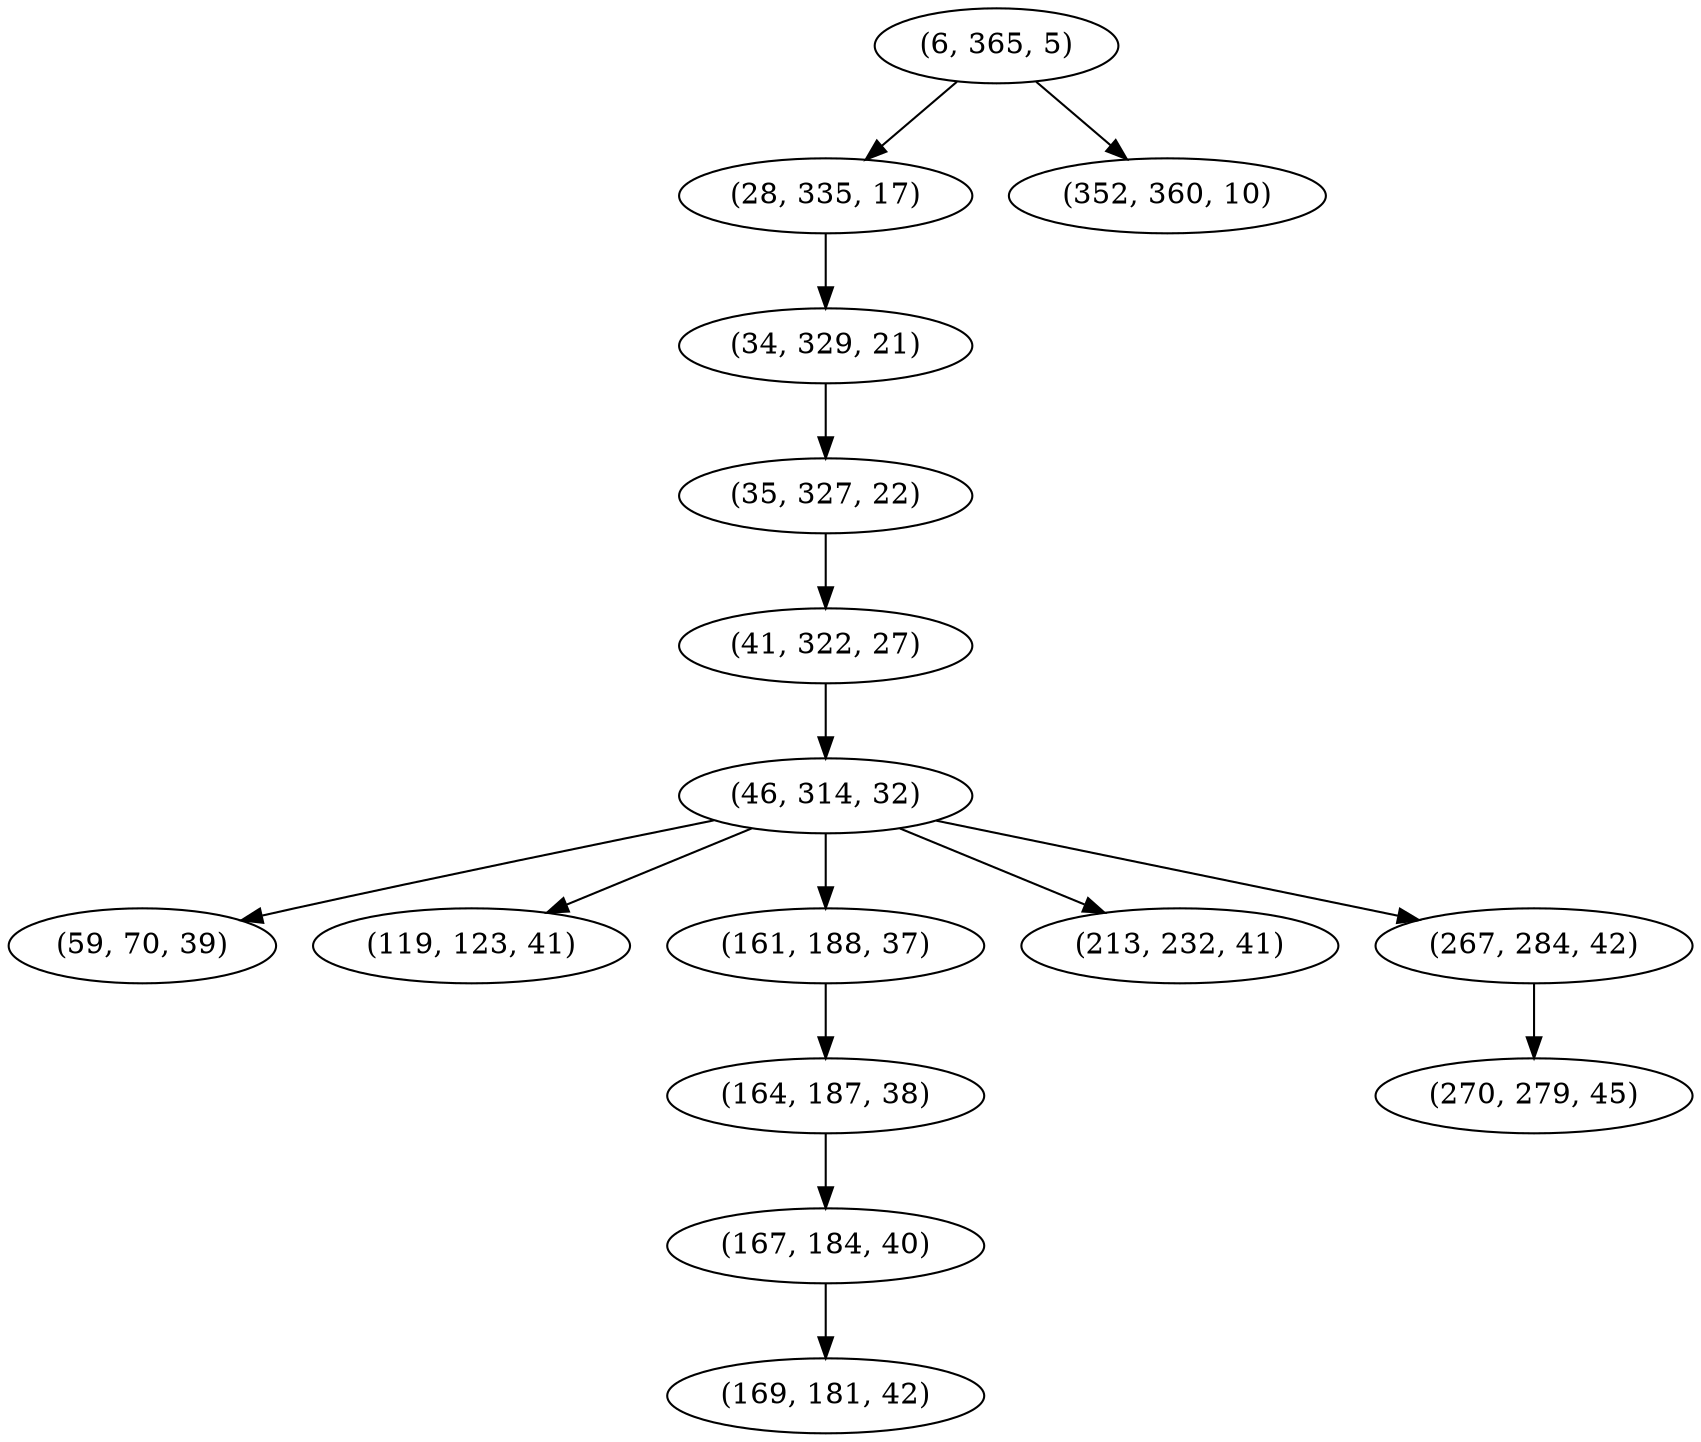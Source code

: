 digraph tree {
    "(6, 365, 5)";
    "(28, 335, 17)";
    "(34, 329, 21)";
    "(35, 327, 22)";
    "(41, 322, 27)";
    "(46, 314, 32)";
    "(59, 70, 39)";
    "(119, 123, 41)";
    "(161, 188, 37)";
    "(164, 187, 38)";
    "(167, 184, 40)";
    "(169, 181, 42)";
    "(213, 232, 41)";
    "(267, 284, 42)";
    "(270, 279, 45)";
    "(352, 360, 10)";
    "(6, 365, 5)" -> "(28, 335, 17)";
    "(6, 365, 5)" -> "(352, 360, 10)";
    "(28, 335, 17)" -> "(34, 329, 21)";
    "(34, 329, 21)" -> "(35, 327, 22)";
    "(35, 327, 22)" -> "(41, 322, 27)";
    "(41, 322, 27)" -> "(46, 314, 32)";
    "(46, 314, 32)" -> "(59, 70, 39)";
    "(46, 314, 32)" -> "(119, 123, 41)";
    "(46, 314, 32)" -> "(161, 188, 37)";
    "(46, 314, 32)" -> "(213, 232, 41)";
    "(46, 314, 32)" -> "(267, 284, 42)";
    "(161, 188, 37)" -> "(164, 187, 38)";
    "(164, 187, 38)" -> "(167, 184, 40)";
    "(167, 184, 40)" -> "(169, 181, 42)";
    "(267, 284, 42)" -> "(270, 279, 45)";
}

